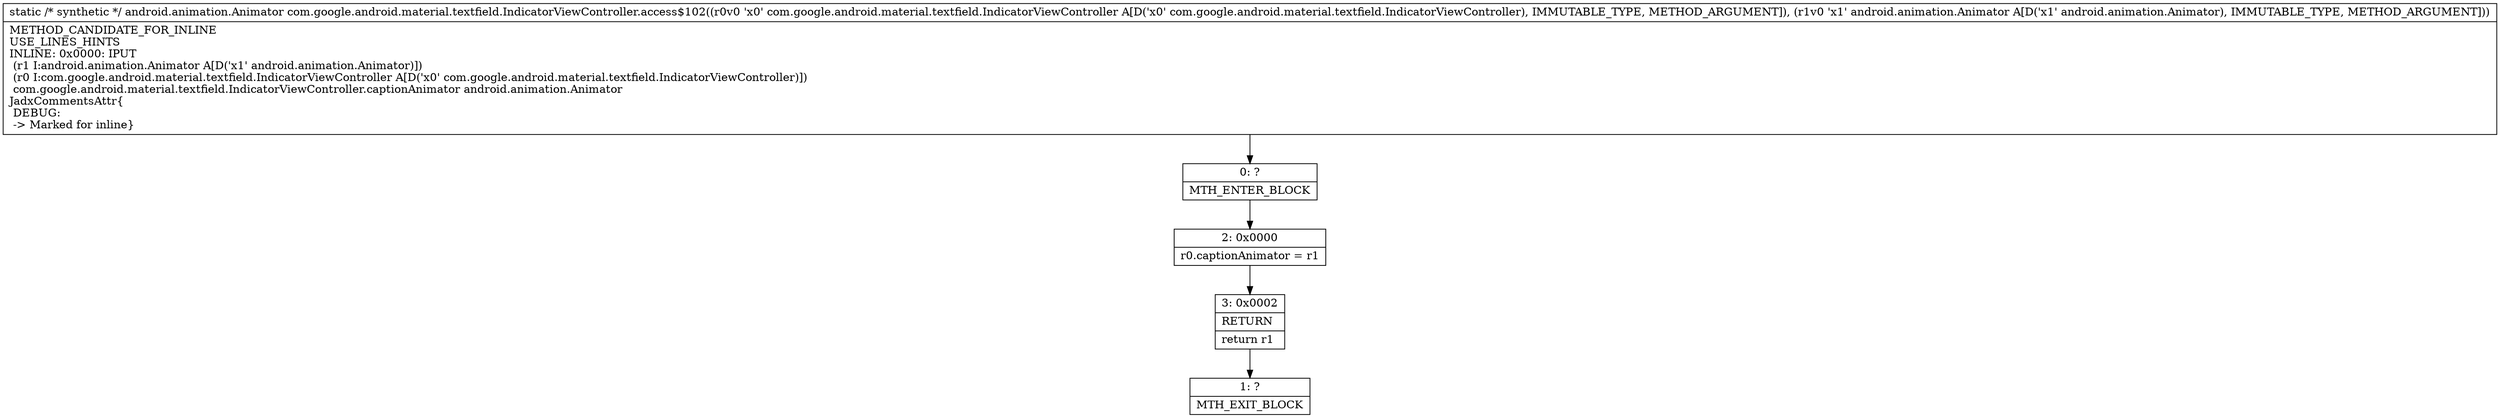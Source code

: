 digraph "CFG forcom.google.android.material.textfield.IndicatorViewController.access$102(Lcom\/google\/android\/material\/textfield\/IndicatorViewController;Landroid\/animation\/Animator;)Landroid\/animation\/Animator;" {
Node_0 [shape=record,label="{0\:\ ?|MTH_ENTER_BLOCK\l}"];
Node_2 [shape=record,label="{2\:\ 0x0000|r0.captionAnimator = r1\l}"];
Node_3 [shape=record,label="{3\:\ 0x0002|RETURN\l|return r1\l}"];
Node_1 [shape=record,label="{1\:\ ?|MTH_EXIT_BLOCK\l}"];
MethodNode[shape=record,label="{static \/* synthetic *\/ android.animation.Animator com.google.android.material.textfield.IndicatorViewController.access$102((r0v0 'x0' com.google.android.material.textfield.IndicatorViewController A[D('x0' com.google.android.material.textfield.IndicatorViewController), IMMUTABLE_TYPE, METHOD_ARGUMENT]), (r1v0 'x1' android.animation.Animator A[D('x1' android.animation.Animator), IMMUTABLE_TYPE, METHOD_ARGUMENT]))  | METHOD_CANDIDATE_FOR_INLINE\lUSE_LINES_HINTS\lINLINE: 0x0000: IPUT  \l  (r1 I:android.animation.Animator A[D('x1' android.animation.Animator)])\l  (r0 I:com.google.android.material.textfield.IndicatorViewController A[D('x0' com.google.android.material.textfield.IndicatorViewController)])\l com.google.android.material.textfield.IndicatorViewController.captionAnimator android.animation.Animator\lJadxCommentsAttr\{\l DEBUG: \l \-\> Marked for inline\}\l}"];
MethodNode -> Node_0;Node_0 -> Node_2;
Node_2 -> Node_3;
Node_3 -> Node_1;
}


